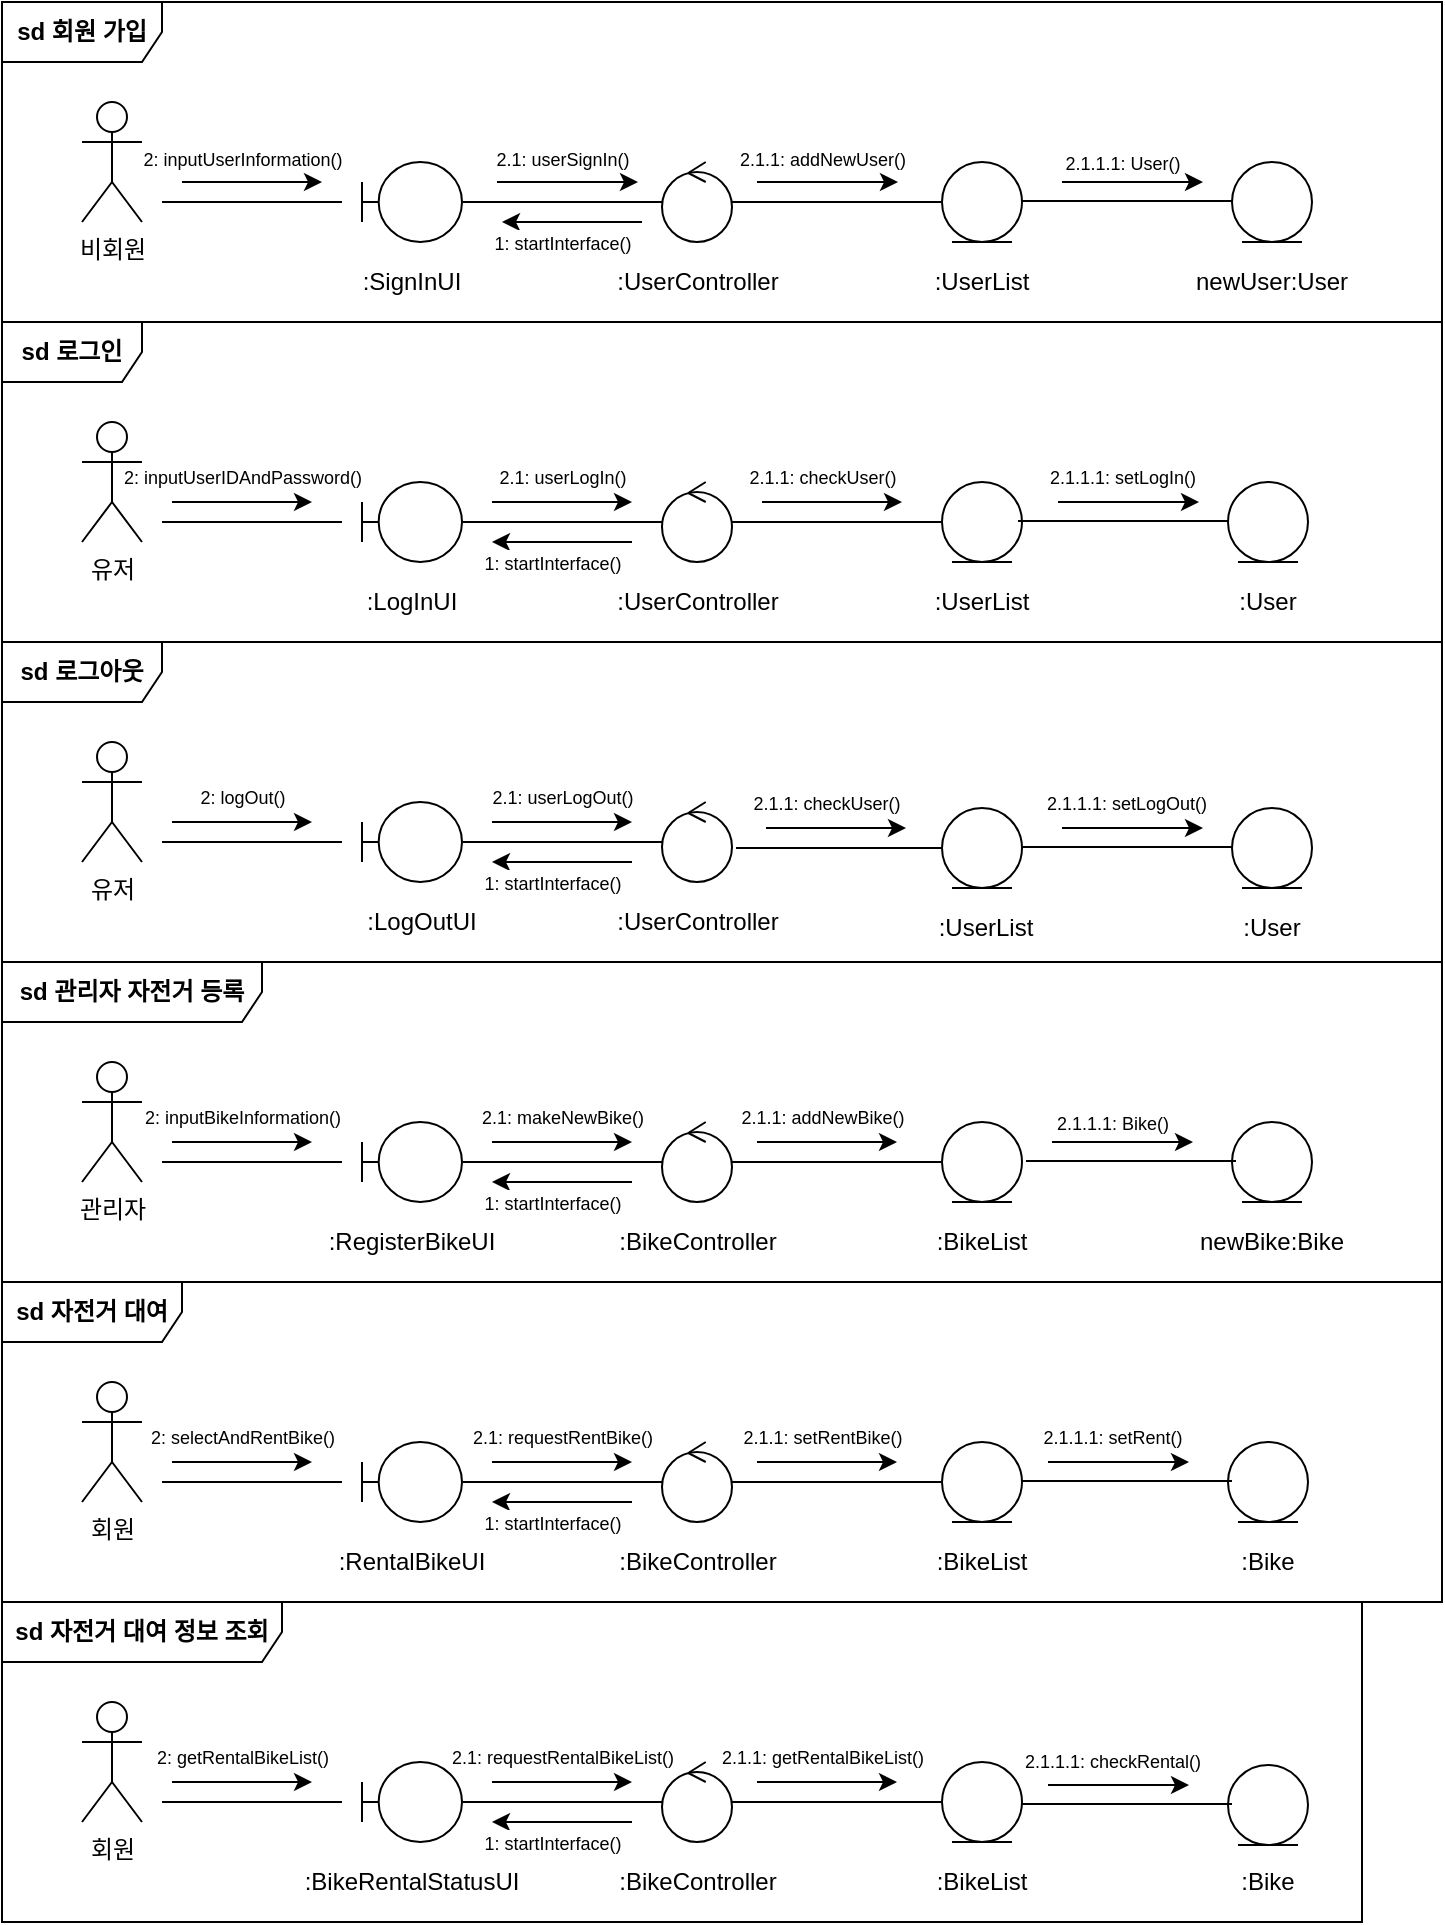 <mxfile version="27.0.6">
  <diagram name="페이지-1" id="LpcLOc-bHB498l8kdQqJ">
    <mxGraphModel dx="1306" dy="773" grid="1" gridSize="10" guides="1" tooltips="1" connect="1" arrows="1" fold="1" page="1" pageScale="1" pageWidth="827" pageHeight="1169" math="0" shadow="0">
      <root>
        <mxCell id="0" />
        <mxCell id="1" parent="0" />
        <mxCell id="1dg3niT85zZYfEjJVxOW-2" value="비회원" style="shape=umlActor;verticalLabelPosition=bottom;verticalAlign=top;html=1;" parent="1" vertex="1">
          <mxGeometry x="40" y="50" width="30" height="60" as="geometry" />
        </mxCell>
        <mxCell id="1dg3niT85zZYfEjJVxOW-20" style="edgeStyle=orthogonalEdgeStyle;rounded=0;orthogonalLoop=1;jettySize=auto;html=1;endArrow=none;startFill=0;" parent="1" source="1dg3niT85zZYfEjJVxOW-9" target="1dg3niT85zZYfEjJVxOW-10" edge="1">
          <mxGeometry relative="1" as="geometry" />
        </mxCell>
        <mxCell id="1dg3niT85zZYfEjJVxOW-9" value="" style="shape=umlBoundary;whiteSpace=wrap;html=1;" parent="1" vertex="1">
          <mxGeometry x="180" y="80" width="50" height="40" as="geometry" />
        </mxCell>
        <mxCell id="1dg3niT85zZYfEjJVxOW-22" style="edgeStyle=orthogonalEdgeStyle;rounded=0;orthogonalLoop=1;jettySize=auto;html=1;entryX=0;entryY=0.5;entryDx=0;entryDy=0;endArrow=none;startFill=0;" parent="1" source="1dg3niT85zZYfEjJVxOW-10" target="1dg3niT85zZYfEjJVxOW-11" edge="1">
          <mxGeometry relative="1" as="geometry" />
        </mxCell>
        <mxCell id="1dg3niT85zZYfEjJVxOW-10" value="" style="ellipse;shape=umlControl;whiteSpace=wrap;html=1;" parent="1" vertex="1">
          <mxGeometry x="330" y="80" width="35" height="40" as="geometry" />
        </mxCell>
        <mxCell id="1dg3niT85zZYfEjJVxOW-11" value="" style="ellipse;shape=umlEntity;whiteSpace=wrap;html=1;" parent="1" vertex="1">
          <mxGeometry x="470" y="80" width="40" height="40" as="geometry" />
        </mxCell>
        <mxCell id="1dg3niT85zZYfEjJVxOW-12" value=":SignInUI" style="text;html=1;align=center;verticalAlign=middle;whiteSpace=wrap;rounded=0;" parent="1" vertex="1">
          <mxGeometry x="175" y="130" width="60" height="20" as="geometry" />
        </mxCell>
        <mxCell id="1dg3niT85zZYfEjJVxOW-15" value=":UserController" style="text;html=1;align=center;verticalAlign=middle;whiteSpace=wrap;rounded=0;" parent="1" vertex="1">
          <mxGeometry x="317.5" y="130" width="60" height="20" as="geometry" />
        </mxCell>
        <mxCell id="1dg3niT85zZYfEjJVxOW-16" value=":UserList" style="text;html=1;align=center;verticalAlign=middle;whiteSpace=wrap;rounded=0;" parent="1" vertex="1">
          <mxGeometry x="460" y="130" width="60" height="20" as="geometry" />
        </mxCell>
        <mxCell id="1dg3niT85zZYfEjJVxOW-24" value="" style="endArrow=none;html=1;rounded=0;" parent="1" edge="1">
          <mxGeometry width="50" height="50" relative="1" as="geometry">
            <mxPoint x="170" y="100" as="sourcePoint" />
            <mxPoint x="80" y="100" as="targetPoint" />
          </mxGeometry>
        </mxCell>
        <mxCell id="1dg3niT85zZYfEjJVxOW-30" value="" style="endArrow=classic;html=1;rounded=0;" parent="1" edge="1">
          <mxGeometry width="50" height="50" relative="1" as="geometry">
            <mxPoint x="90" y="90" as="sourcePoint" />
            <mxPoint x="160" y="90" as="targetPoint" />
          </mxGeometry>
        </mxCell>
        <mxCell id="1dg3niT85zZYfEjJVxOW-32" value="&lt;font style=&quot;font-size: 9px;&quot;&gt;2: inputUserInformation()&lt;/font&gt;" style="edgeLabel;html=1;align=center;verticalAlign=middle;resizable=0;points=[];" parent="1" vertex="1" connectable="0">
          <mxGeometry x="120" y="78" as="geometry" />
        </mxCell>
        <mxCell id="1dg3niT85zZYfEjJVxOW-34" value="" style="endArrow=classic;html=1;rounded=0;" parent="1" edge="1">
          <mxGeometry width="50" height="50" relative="1" as="geometry">
            <mxPoint x="247.5" y="90" as="sourcePoint" />
            <mxPoint x="318" y="90" as="targetPoint" />
          </mxGeometry>
        </mxCell>
        <mxCell id="1dg3niT85zZYfEjJVxOW-35" value="&lt;font style=&quot;font-size: 9px;&quot;&gt;2.1: userSignIn()&lt;/font&gt;" style="edgeLabel;html=1;align=center;verticalAlign=middle;resizable=0;points=[];" parent="1" vertex="1" connectable="0">
          <mxGeometry x="280" y="78" as="geometry" />
        </mxCell>
        <mxCell id="1dg3niT85zZYfEjJVxOW-36" value="" style="endArrow=classic;html=1;rounded=0;" parent="1" edge="1">
          <mxGeometry width="50" height="50" relative="1" as="geometry">
            <mxPoint x="377.5" y="90" as="sourcePoint" />
            <mxPoint x="448" y="90" as="targetPoint" />
          </mxGeometry>
        </mxCell>
        <mxCell id="1dg3niT85zZYfEjJVxOW-37" value="&lt;font style=&quot;font-size: 9px;&quot;&gt;2.1.1: addNewUser()&lt;/font&gt;" style="edgeLabel;html=1;align=center;verticalAlign=middle;resizable=0;points=[];" parent="1" vertex="1" connectable="0">
          <mxGeometry x="410" y="78" as="geometry" />
        </mxCell>
        <mxCell id="1dg3niT85zZYfEjJVxOW-39" value="&lt;b&gt;sd 회원 가입&lt;/b&gt;" style="shape=umlFrame;whiteSpace=wrap;html=1;pointerEvents=0;width=80;height=30;" parent="1" vertex="1">
          <mxGeometry width="720" height="160" as="geometry" />
        </mxCell>
        <mxCell id="1dg3niT85zZYfEjJVxOW-40" value="유저" style="shape=umlActor;verticalLabelPosition=bottom;verticalAlign=top;html=1;" parent="1" vertex="1">
          <mxGeometry x="40" y="210" width="30" height="60" as="geometry" />
        </mxCell>
        <mxCell id="1dg3niT85zZYfEjJVxOW-41" style="edgeStyle=orthogonalEdgeStyle;rounded=0;orthogonalLoop=1;jettySize=auto;html=1;endArrow=none;startFill=0;" parent="1" source="1dg3niT85zZYfEjJVxOW-42" target="1dg3niT85zZYfEjJVxOW-44" edge="1">
          <mxGeometry relative="1" as="geometry" />
        </mxCell>
        <mxCell id="1dg3niT85zZYfEjJVxOW-42" value="" style="shape=umlBoundary;whiteSpace=wrap;html=1;" parent="1" vertex="1">
          <mxGeometry x="180" y="240" width="50" height="40" as="geometry" />
        </mxCell>
        <mxCell id="1dg3niT85zZYfEjJVxOW-43" style="edgeStyle=orthogonalEdgeStyle;rounded=0;orthogonalLoop=1;jettySize=auto;html=1;entryX=0;entryY=0.5;entryDx=0;entryDy=0;endArrow=none;startFill=0;" parent="1" source="1dg3niT85zZYfEjJVxOW-44" target="1dg3niT85zZYfEjJVxOW-45" edge="1">
          <mxGeometry relative="1" as="geometry" />
        </mxCell>
        <mxCell id="1dg3niT85zZYfEjJVxOW-44" value="" style="ellipse;shape=umlControl;whiteSpace=wrap;html=1;" parent="1" vertex="1">
          <mxGeometry x="330" y="240" width="35" height="40" as="geometry" />
        </mxCell>
        <mxCell id="1dg3niT85zZYfEjJVxOW-45" value="" style="ellipse;shape=umlEntity;whiteSpace=wrap;html=1;" parent="1" vertex="1">
          <mxGeometry x="470" y="240" width="40" height="40" as="geometry" />
        </mxCell>
        <mxCell id="1dg3niT85zZYfEjJVxOW-46" value="" style="endArrow=none;html=1;rounded=0;" parent="1" edge="1">
          <mxGeometry width="50" height="50" relative="1" as="geometry">
            <mxPoint x="170" y="260" as="sourcePoint" />
            <mxPoint x="80" y="260" as="targetPoint" />
          </mxGeometry>
        </mxCell>
        <mxCell id="1dg3niT85zZYfEjJVxOW-47" value=":LogInUI" style="text;html=1;align=center;verticalAlign=middle;whiteSpace=wrap;rounded=0;" parent="1" vertex="1">
          <mxGeometry x="175" y="290" width="60" height="20" as="geometry" />
        </mxCell>
        <mxCell id="1dg3niT85zZYfEjJVxOW-48" value=":UserController" style="text;html=1;align=center;verticalAlign=middle;whiteSpace=wrap;rounded=0;" parent="1" vertex="1">
          <mxGeometry x="317.5" y="290" width="60" height="20" as="geometry" />
        </mxCell>
        <mxCell id="1dg3niT85zZYfEjJVxOW-49" value=":UserList" style="text;html=1;align=center;verticalAlign=middle;whiteSpace=wrap;rounded=0;" parent="1" vertex="1">
          <mxGeometry x="460" y="290" width="60" height="20" as="geometry" />
        </mxCell>
        <mxCell id="1dg3niT85zZYfEjJVxOW-50" value="" style="endArrow=classic;html=1;rounded=0;" parent="1" edge="1">
          <mxGeometry width="50" height="50" relative="1" as="geometry">
            <mxPoint x="85" y="250" as="sourcePoint" />
            <mxPoint x="155" y="250" as="targetPoint" />
          </mxGeometry>
        </mxCell>
        <mxCell id="1dg3niT85zZYfEjJVxOW-51" value="&lt;font style=&quot;font-size: 9px;&quot;&gt;2: inputUserIDAndPassword()&lt;/font&gt;" style="edgeLabel;html=1;align=center;verticalAlign=middle;resizable=0;points=[];" parent="1" vertex="1" connectable="0">
          <mxGeometry x="120" y="237" as="geometry" />
        </mxCell>
        <mxCell id="1dg3niT85zZYfEjJVxOW-52" value="" style="endArrow=classic;html=1;rounded=0;" parent="1" edge="1">
          <mxGeometry width="50" height="50" relative="1" as="geometry">
            <mxPoint x="245" y="250" as="sourcePoint" />
            <mxPoint x="315" y="250" as="targetPoint" />
          </mxGeometry>
        </mxCell>
        <mxCell id="1dg3niT85zZYfEjJVxOW-53" value="&lt;font style=&quot;font-size: 9px;&quot;&gt;2.1: userLogIn()&lt;/font&gt;" style="edgeLabel;html=1;align=center;verticalAlign=middle;resizable=0;points=[];" parent="1" vertex="1" connectable="0">
          <mxGeometry x="280" y="237" as="geometry" />
        </mxCell>
        <mxCell id="1dg3niT85zZYfEjJVxOW-54" value="" style="endArrow=classic;html=1;rounded=0;" parent="1" edge="1">
          <mxGeometry width="50" height="50" relative="1" as="geometry">
            <mxPoint x="380" y="250" as="sourcePoint" />
            <mxPoint x="450" y="250" as="targetPoint" />
          </mxGeometry>
        </mxCell>
        <mxCell id="1dg3niT85zZYfEjJVxOW-55" value="&lt;font style=&quot;font-size: 9px;&quot;&gt;2.1.1: checkUser()&lt;/font&gt;" style="edgeLabel;html=1;align=center;verticalAlign=middle;resizable=0;points=[];" parent="1" vertex="1" connectable="0">
          <mxGeometry x="410" y="237" as="geometry" />
        </mxCell>
        <mxCell id="1dg3niT85zZYfEjJVxOW-56" value="&lt;b&gt;sd 로그인&lt;/b&gt;" style="shape=umlFrame;whiteSpace=wrap;html=1;pointerEvents=0;width=70;height=30;" parent="1" vertex="1">
          <mxGeometry y="160" width="720" height="160" as="geometry" />
        </mxCell>
        <mxCell id="1dg3niT85zZYfEjJVxOW-57" value="유저" style="shape=umlActor;verticalLabelPosition=bottom;verticalAlign=top;html=1;" parent="1" vertex="1">
          <mxGeometry x="40" y="370" width="30" height="60" as="geometry" />
        </mxCell>
        <mxCell id="1dg3niT85zZYfEjJVxOW-58" style="edgeStyle=orthogonalEdgeStyle;rounded=0;orthogonalLoop=1;jettySize=auto;html=1;endArrow=none;startFill=0;" parent="1" source="1dg3niT85zZYfEjJVxOW-59" target="1dg3niT85zZYfEjJVxOW-61" edge="1">
          <mxGeometry relative="1" as="geometry" />
        </mxCell>
        <mxCell id="1dg3niT85zZYfEjJVxOW-59" value="" style="shape=umlBoundary;whiteSpace=wrap;html=1;" parent="1" vertex="1">
          <mxGeometry x="180" y="400" width="50" height="40" as="geometry" />
        </mxCell>
        <mxCell id="1dg3niT85zZYfEjJVxOW-61" value="" style="ellipse;shape=umlControl;whiteSpace=wrap;html=1;" parent="1" vertex="1">
          <mxGeometry x="330" y="400" width="35" height="40" as="geometry" />
        </mxCell>
        <mxCell id="1dg3niT85zZYfEjJVxOW-63" value="" style="endArrow=none;html=1;rounded=0;" parent="1" edge="1">
          <mxGeometry width="50" height="50" relative="1" as="geometry">
            <mxPoint x="170" y="420" as="sourcePoint" />
            <mxPoint x="80" y="420" as="targetPoint" />
          </mxGeometry>
        </mxCell>
        <mxCell id="1dg3niT85zZYfEjJVxOW-64" value="" style="endArrow=classic;html=1;rounded=0;" parent="1" edge="1">
          <mxGeometry width="50" height="50" relative="1" as="geometry">
            <mxPoint x="85" y="410" as="sourcePoint" />
            <mxPoint x="155" y="410" as="targetPoint" />
          </mxGeometry>
        </mxCell>
        <mxCell id="1dg3niT85zZYfEjJVxOW-65" value="&lt;font style=&quot;font-size: 9px;&quot;&gt;2: logOut()&lt;/font&gt;" style="edgeLabel;html=1;align=center;verticalAlign=middle;resizable=0;points=[];" parent="1" vertex="1" connectable="0">
          <mxGeometry x="120" y="397" as="geometry" />
        </mxCell>
        <mxCell id="1dg3niT85zZYfEjJVxOW-66" value="" style="endArrow=classic;html=1;rounded=0;" parent="1" edge="1">
          <mxGeometry width="50" height="50" relative="1" as="geometry">
            <mxPoint x="245" y="410" as="sourcePoint" />
            <mxPoint x="315" y="410" as="targetPoint" />
          </mxGeometry>
        </mxCell>
        <mxCell id="1dg3niT85zZYfEjJVxOW-67" value="&lt;font style=&quot;font-size: 9px;&quot;&gt;2.1: userLogOut()&lt;/font&gt;" style="edgeLabel;html=1;align=center;verticalAlign=middle;resizable=0;points=[];" parent="1" vertex="1" connectable="0">
          <mxGeometry x="280" y="397" as="geometry" />
        </mxCell>
        <mxCell id="1dg3niT85zZYfEjJVxOW-70" value=":LogOutUI" style="text;html=1;align=center;verticalAlign=middle;whiteSpace=wrap;rounded=0;" parent="1" vertex="1">
          <mxGeometry x="180" y="450" width="60" height="20" as="geometry" />
        </mxCell>
        <mxCell id="1dg3niT85zZYfEjJVxOW-71" value=":UserController" style="text;html=1;align=center;verticalAlign=middle;whiteSpace=wrap;rounded=0;" parent="1" vertex="1">
          <mxGeometry x="317.5" y="450" width="60" height="20" as="geometry" />
        </mxCell>
        <mxCell id="1dg3niT85zZYfEjJVxOW-72" value="관리자" style="shape=umlActor;verticalLabelPosition=bottom;verticalAlign=top;html=1;" parent="1" vertex="1">
          <mxGeometry x="40" y="530" width="30" height="60" as="geometry" />
        </mxCell>
        <mxCell id="1dg3niT85zZYfEjJVxOW-73" style="edgeStyle=orthogonalEdgeStyle;rounded=0;orthogonalLoop=1;jettySize=auto;html=1;endArrow=none;startFill=0;" parent="1" source="1dg3niT85zZYfEjJVxOW-74" target="1dg3niT85zZYfEjJVxOW-76" edge="1">
          <mxGeometry relative="1" as="geometry" />
        </mxCell>
        <mxCell id="1dg3niT85zZYfEjJVxOW-74" value="" style="shape=umlBoundary;whiteSpace=wrap;html=1;" parent="1" vertex="1">
          <mxGeometry x="180" y="560" width="50" height="40" as="geometry" />
        </mxCell>
        <mxCell id="1dg3niT85zZYfEjJVxOW-75" style="edgeStyle=orthogonalEdgeStyle;rounded=0;orthogonalLoop=1;jettySize=auto;html=1;entryX=0;entryY=0.5;entryDx=0;entryDy=0;endArrow=none;startFill=0;" parent="1" source="1dg3niT85zZYfEjJVxOW-76" target="1dg3niT85zZYfEjJVxOW-77" edge="1">
          <mxGeometry relative="1" as="geometry" />
        </mxCell>
        <mxCell id="1dg3niT85zZYfEjJVxOW-76" value="" style="ellipse;shape=umlControl;whiteSpace=wrap;html=1;" parent="1" vertex="1">
          <mxGeometry x="330" y="560" width="35" height="40" as="geometry" />
        </mxCell>
        <mxCell id="1dg3niT85zZYfEjJVxOW-77" value="" style="ellipse;shape=umlEntity;whiteSpace=wrap;html=1;" parent="1" vertex="1">
          <mxGeometry x="470" y="560" width="40" height="40" as="geometry" />
        </mxCell>
        <mxCell id="1dg3niT85zZYfEjJVxOW-78" value="" style="endArrow=none;html=1;rounded=0;" parent="1" edge="1">
          <mxGeometry width="50" height="50" relative="1" as="geometry">
            <mxPoint x="170" y="580" as="sourcePoint" />
            <mxPoint x="80" y="580" as="targetPoint" />
          </mxGeometry>
        </mxCell>
        <mxCell id="1dg3niT85zZYfEjJVxOW-79" value=":RegisterBikeUI" style="text;html=1;align=center;verticalAlign=middle;whiteSpace=wrap;rounded=0;" parent="1" vertex="1">
          <mxGeometry x="175" y="610" width="60" height="20" as="geometry" />
        </mxCell>
        <mxCell id="1dg3niT85zZYfEjJVxOW-80" value=":BikeController" style="text;html=1;align=center;verticalAlign=middle;whiteSpace=wrap;rounded=0;" parent="1" vertex="1">
          <mxGeometry x="317.5" y="610" width="60" height="20" as="geometry" />
        </mxCell>
        <mxCell id="1dg3niT85zZYfEjJVxOW-81" value=":BikeList" style="text;html=1;align=center;verticalAlign=middle;whiteSpace=wrap;rounded=0;" parent="1" vertex="1">
          <mxGeometry x="460" y="610" width="60" height="20" as="geometry" />
        </mxCell>
        <mxCell id="1dg3niT85zZYfEjJVxOW-82" value="" style="endArrow=classic;html=1;rounded=0;" parent="1" edge="1">
          <mxGeometry width="50" height="50" relative="1" as="geometry">
            <mxPoint x="85" y="570" as="sourcePoint" />
            <mxPoint x="155" y="570" as="targetPoint" />
          </mxGeometry>
        </mxCell>
        <mxCell id="1dg3niT85zZYfEjJVxOW-83" value="&lt;font style=&quot;font-size: 9px;&quot;&gt;2: inputBikeInformation()&lt;/font&gt;" style="edgeLabel;html=1;align=center;verticalAlign=middle;resizable=0;points=[];" parent="1" vertex="1" connectable="0">
          <mxGeometry x="120" y="557" as="geometry" />
        </mxCell>
        <mxCell id="1dg3niT85zZYfEjJVxOW-84" value="" style="endArrow=classic;html=1;rounded=0;" parent="1" edge="1">
          <mxGeometry width="50" height="50" relative="1" as="geometry">
            <mxPoint x="245" y="570" as="sourcePoint" />
            <mxPoint x="315" y="570" as="targetPoint" />
          </mxGeometry>
        </mxCell>
        <mxCell id="1dg3niT85zZYfEjJVxOW-85" value="&lt;font style=&quot;font-size: 9px;&quot;&gt;2.1: makeNewBike()&lt;/font&gt;" style="edgeLabel;html=1;align=center;verticalAlign=middle;resizable=0;points=[];" parent="1" vertex="1" connectable="0">
          <mxGeometry x="280" y="557" as="geometry" />
        </mxCell>
        <mxCell id="1dg3niT85zZYfEjJVxOW-86" value="" style="endArrow=classic;html=1;rounded=0;" parent="1" edge="1">
          <mxGeometry width="50" height="50" relative="1" as="geometry">
            <mxPoint x="377.5" y="570" as="sourcePoint" />
            <mxPoint x="447.5" y="570" as="targetPoint" />
          </mxGeometry>
        </mxCell>
        <mxCell id="1dg3niT85zZYfEjJVxOW-87" value="&lt;font style=&quot;font-size: 9px;&quot;&gt;2.1.1: addNewBike()&lt;/font&gt;" style="edgeLabel;html=1;align=center;verticalAlign=middle;resizable=0;points=[];" parent="1" vertex="1" connectable="0">
          <mxGeometry x="410" y="557" as="geometry" />
        </mxCell>
        <mxCell id="1dg3niT85zZYfEjJVxOW-88" value="&lt;b&gt;sd 로그아웃&lt;/b&gt;" style="shape=umlFrame;whiteSpace=wrap;html=1;pointerEvents=0;width=80;height=30;" parent="1" vertex="1">
          <mxGeometry y="320" width="720" height="160" as="geometry" />
        </mxCell>
        <mxCell id="1dg3niT85zZYfEjJVxOW-92" value="회원" style="shape=umlActor;verticalLabelPosition=bottom;verticalAlign=top;html=1;" parent="1" vertex="1">
          <mxGeometry x="40" y="690" width="30" height="60" as="geometry" />
        </mxCell>
        <mxCell id="1dg3niT85zZYfEjJVxOW-93" style="edgeStyle=orthogonalEdgeStyle;rounded=0;orthogonalLoop=1;jettySize=auto;html=1;endArrow=none;startFill=0;" parent="1" source="1dg3niT85zZYfEjJVxOW-94" target="1dg3niT85zZYfEjJVxOW-96" edge="1">
          <mxGeometry relative="1" as="geometry" />
        </mxCell>
        <mxCell id="1dg3niT85zZYfEjJVxOW-94" value="" style="shape=umlBoundary;whiteSpace=wrap;html=1;" parent="1" vertex="1">
          <mxGeometry x="180" y="720" width="50" height="40" as="geometry" />
        </mxCell>
        <mxCell id="1dg3niT85zZYfEjJVxOW-95" style="edgeStyle=orthogonalEdgeStyle;rounded=0;orthogonalLoop=1;jettySize=auto;html=1;entryX=0;entryY=0.5;entryDx=0;entryDy=0;endArrow=none;startFill=0;" parent="1" source="1dg3niT85zZYfEjJVxOW-96" target="1dg3niT85zZYfEjJVxOW-97" edge="1">
          <mxGeometry relative="1" as="geometry" />
        </mxCell>
        <mxCell id="1dg3niT85zZYfEjJVxOW-96" value="" style="ellipse;shape=umlControl;whiteSpace=wrap;html=1;" parent="1" vertex="1">
          <mxGeometry x="330" y="720" width="35" height="40" as="geometry" />
        </mxCell>
        <mxCell id="1dg3niT85zZYfEjJVxOW-97" value="" style="ellipse;shape=umlEntity;whiteSpace=wrap;html=1;" parent="1" vertex="1">
          <mxGeometry x="470" y="720" width="40" height="40" as="geometry" />
        </mxCell>
        <mxCell id="1dg3niT85zZYfEjJVxOW-98" value="" style="endArrow=none;html=1;rounded=0;" parent="1" edge="1">
          <mxGeometry width="50" height="50" relative="1" as="geometry">
            <mxPoint x="170" y="740" as="sourcePoint" />
            <mxPoint x="80" y="740" as="targetPoint" />
          </mxGeometry>
        </mxCell>
        <mxCell id="1dg3niT85zZYfEjJVxOW-99" value=":RentalBikeUI" style="text;html=1;align=center;verticalAlign=middle;whiteSpace=wrap;rounded=0;" parent="1" vertex="1">
          <mxGeometry x="175" y="770" width="60" height="20" as="geometry" />
        </mxCell>
        <mxCell id="1dg3niT85zZYfEjJVxOW-100" value=":BikeController" style="text;html=1;align=center;verticalAlign=middle;whiteSpace=wrap;rounded=0;" parent="1" vertex="1">
          <mxGeometry x="317.5" y="770" width="60" height="20" as="geometry" />
        </mxCell>
        <mxCell id="1dg3niT85zZYfEjJVxOW-101" value=":BikeList" style="text;html=1;align=center;verticalAlign=middle;whiteSpace=wrap;rounded=0;" parent="1" vertex="1">
          <mxGeometry x="460" y="770" width="60" height="20" as="geometry" />
        </mxCell>
        <mxCell id="1dg3niT85zZYfEjJVxOW-102" value="" style="endArrow=classic;html=1;rounded=0;" parent="1" edge="1">
          <mxGeometry width="50" height="50" relative="1" as="geometry">
            <mxPoint x="85" y="730" as="sourcePoint" />
            <mxPoint x="155" y="730" as="targetPoint" />
          </mxGeometry>
        </mxCell>
        <mxCell id="1dg3niT85zZYfEjJVxOW-103" value="&lt;font style=&quot;font-size: 9px;&quot;&gt;2: selectAndRentBike()&lt;/font&gt;" style="edgeLabel;html=1;align=center;verticalAlign=middle;resizable=0;points=[];" parent="1" vertex="1" connectable="0">
          <mxGeometry x="120" y="717" as="geometry" />
        </mxCell>
        <mxCell id="1dg3niT85zZYfEjJVxOW-104" value="" style="endArrow=classic;html=1;rounded=0;" parent="1" edge="1">
          <mxGeometry width="50" height="50" relative="1" as="geometry">
            <mxPoint x="245" y="730" as="sourcePoint" />
            <mxPoint x="315" y="730" as="targetPoint" />
          </mxGeometry>
        </mxCell>
        <mxCell id="1dg3niT85zZYfEjJVxOW-105" value="&lt;font style=&quot;font-size: 9px;&quot;&gt;2.1: requestRentBike()&lt;/font&gt;" style="edgeLabel;html=1;align=center;verticalAlign=middle;resizable=0;points=[];" parent="1" vertex="1" connectable="0">
          <mxGeometry x="280" y="717" as="geometry" />
        </mxCell>
        <mxCell id="1dg3niT85zZYfEjJVxOW-106" value="" style="endArrow=classic;html=1;rounded=0;" parent="1" edge="1">
          <mxGeometry width="50" height="50" relative="1" as="geometry">
            <mxPoint x="377.5" y="730" as="sourcePoint" />
            <mxPoint x="447.5" y="730" as="targetPoint" />
          </mxGeometry>
        </mxCell>
        <mxCell id="1dg3niT85zZYfEjJVxOW-107" value="&lt;font style=&quot;font-size: 9px;&quot;&gt;2.1.1: setRentBike()&lt;/font&gt;" style="edgeLabel;html=1;align=center;verticalAlign=middle;resizable=0;points=[];" parent="1" vertex="1" connectable="0">
          <mxGeometry x="410" y="717" as="geometry" />
        </mxCell>
        <mxCell id="1dg3niT85zZYfEjJVxOW-108" value="&lt;b&gt;sd 관리자 자전거 등록&lt;/b&gt;" style="shape=umlFrame;whiteSpace=wrap;html=1;pointerEvents=0;width=130;height=30;" parent="1" vertex="1">
          <mxGeometry y="480" width="720" height="160" as="geometry" />
        </mxCell>
        <mxCell id="1dg3niT85zZYfEjJVxOW-109" value="회원" style="shape=umlActor;verticalLabelPosition=bottom;verticalAlign=top;html=1;" parent="1" vertex="1">
          <mxGeometry x="40" y="850" width="30" height="60" as="geometry" />
        </mxCell>
        <mxCell id="1dg3niT85zZYfEjJVxOW-110" style="edgeStyle=orthogonalEdgeStyle;rounded=0;orthogonalLoop=1;jettySize=auto;html=1;endArrow=none;startFill=0;" parent="1" source="1dg3niT85zZYfEjJVxOW-111" target="1dg3niT85zZYfEjJVxOW-113" edge="1">
          <mxGeometry relative="1" as="geometry" />
        </mxCell>
        <mxCell id="1dg3niT85zZYfEjJVxOW-111" value="" style="shape=umlBoundary;whiteSpace=wrap;html=1;" parent="1" vertex="1">
          <mxGeometry x="180" y="880" width="50" height="40" as="geometry" />
        </mxCell>
        <mxCell id="1dg3niT85zZYfEjJVxOW-112" style="edgeStyle=orthogonalEdgeStyle;rounded=0;orthogonalLoop=1;jettySize=auto;html=1;entryX=0;entryY=0.5;entryDx=0;entryDy=0;endArrow=none;startFill=0;" parent="1" source="1dg3niT85zZYfEjJVxOW-113" target="1dg3niT85zZYfEjJVxOW-114" edge="1">
          <mxGeometry relative="1" as="geometry" />
        </mxCell>
        <mxCell id="1dg3niT85zZYfEjJVxOW-113" value="" style="ellipse;shape=umlControl;whiteSpace=wrap;html=1;" parent="1" vertex="1">
          <mxGeometry x="330" y="880" width="35" height="40" as="geometry" />
        </mxCell>
        <mxCell id="1dg3niT85zZYfEjJVxOW-114" value="" style="ellipse;shape=umlEntity;whiteSpace=wrap;html=1;" parent="1" vertex="1">
          <mxGeometry x="470" y="880" width="40" height="40" as="geometry" />
        </mxCell>
        <mxCell id="1dg3niT85zZYfEjJVxOW-115" value="" style="endArrow=none;html=1;rounded=0;" parent="1" edge="1">
          <mxGeometry width="50" height="50" relative="1" as="geometry">
            <mxPoint x="170" y="900" as="sourcePoint" />
            <mxPoint x="80" y="900" as="targetPoint" />
          </mxGeometry>
        </mxCell>
        <mxCell id="1dg3niT85zZYfEjJVxOW-116" value=":BikeRentalStatusUI" style="text;html=1;align=center;verticalAlign=middle;whiteSpace=wrap;rounded=0;" parent="1" vertex="1">
          <mxGeometry x="175" y="930" width="60" height="20" as="geometry" />
        </mxCell>
        <mxCell id="1dg3niT85zZYfEjJVxOW-117" value=":BikeController" style="text;html=1;align=center;verticalAlign=middle;whiteSpace=wrap;rounded=0;" parent="1" vertex="1">
          <mxGeometry x="317.5" y="930" width="60" height="20" as="geometry" />
        </mxCell>
        <mxCell id="1dg3niT85zZYfEjJVxOW-118" value=":BikeList" style="text;html=1;align=center;verticalAlign=middle;whiteSpace=wrap;rounded=0;" parent="1" vertex="1">
          <mxGeometry x="460" y="930" width="60" height="20" as="geometry" />
        </mxCell>
        <mxCell id="1dg3niT85zZYfEjJVxOW-119" value="" style="endArrow=classic;html=1;rounded=0;" parent="1" edge="1">
          <mxGeometry width="50" height="50" relative="1" as="geometry">
            <mxPoint x="85" y="890" as="sourcePoint" />
            <mxPoint x="155" y="890" as="targetPoint" />
          </mxGeometry>
        </mxCell>
        <mxCell id="1dg3niT85zZYfEjJVxOW-120" value="&lt;font style=&quot;font-size: 9px;&quot;&gt;2: getRentalBikeList()&lt;/font&gt;" style="edgeLabel;html=1;align=center;verticalAlign=middle;resizable=0;points=[];" parent="1" vertex="1" connectable="0">
          <mxGeometry x="120" y="877" as="geometry" />
        </mxCell>
        <mxCell id="1dg3niT85zZYfEjJVxOW-121" value="" style="endArrow=classic;html=1;rounded=0;" parent="1" edge="1">
          <mxGeometry width="50" height="50" relative="1" as="geometry">
            <mxPoint x="245" y="890" as="sourcePoint" />
            <mxPoint x="315" y="890" as="targetPoint" />
          </mxGeometry>
        </mxCell>
        <mxCell id="1dg3niT85zZYfEjJVxOW-122" value="&lt;font style=&quot;font-size: 9px;&quot;&gt;2.1: requestRentalBikeList()&lt;/font&gt;" style="edgeLabel;html=1;align=center;verticalAlign=middle;resizable=0;points=[];" parent="1" vertex="1" connectable="0">
          <mxGeometry x="280" y="877" as="geometry" />
        </mxCell>
        <mxCell id="1dg3niT85zZYfEjJVxOW-123" value="" style="endArrow=classic;html=1;rounded=0;" parent="1" edge="1">
          <mxGeometry width="50" height="50" relative="1" as="geometry">
            <mxPoint x="377.5" y="890" as="sourcePoint" />
            <mxPoint x="447.5" y="890" as="targetPoint" />
          </mxGeometry>
        </mxCell>
        <mxCell id="1dg3niT85zZYfEjJVxOW-124" value="&lt;font style=&quot;font-size: 9px;&quot;&gt;2.1.1: getRentalBikeList()&lt;/font&gt;" style="edgeLabel;html=1;align=center;verticalAlign=middle;resizable=0;points=[];" parent="1" vertex="1" connectable="0">
          <mxGeometry x="410" y="877" as="geometry" />
        </mxCell>
        <mxCell id="1dg3niT85zZYfEjJVxOW-125" value="&lt;b&gt;sd 자전거 대여&lt;/b&gt;" style="shape=umlFrame;whiteSpace=wrap;html=1;pointerEvents=0;width=90;height=30;" parent="1" vertex="1">
          <mxGeometry y="640" width="720" height="160" as="geometry" />
        </mxCell>
        <mxCell id="1dg3niT85zZYfEjJVxOW-128" value="&lt;b&gt;sd 자전거 대여 정보 조회&lt;/b&gt;" style="shape=umlFrame;whiteSpace=wrap;html=1;pointerEvents=0;width=140;height=30;" parent="1" vertex="1">
          <mxGeometry y="800" width="680" height="160" as="geometry" />
        </mxCell>
        <mxCell id="aZiuY5QnRW1hILKYcpOn-1" value="" style="ellipse;shape=umlEntity;whiteSpace=wrap;html=1;" parent="1" vertex="1">
          <mxGeometry x="615" y="80" width="40" height="40" as="geometry" />
        </mxCell>
        <mxCell id="aZiuY5QnRW1hILKYcpOn-2" style="edgeStyle=orthogonalEdgeStyle;rounded=0;orthogonalLoop=1;jettySize=auto;html=1;entryX=0;entryY=0.5;entryDx=0;entryDy=0;endArrow=none;startFill=0;" parent="1" edge="1">
          <mxGeometry relative="1" as="geometry">
            <mxPoint x="510" y="99.5" as="sourcePoint" />
            <mxPoint x="615" y="99.5" as="targetPoint" />
          </mxGeometry>
        </mxCell>
        <mxCell id="aZiuY5QnRW1hILKYcpOn-3" value="newUser:User" style="text;html=1;align=center;verticalAlign=middle;whiteSpace=wrap;rounded=0;" parent="1" vertex="1">
          <mxGeometry x="605" y="130" width="60" height="20" as="geometry" />
        </mxCell>
        <mxCell id="aZiuY5QnRW1hILKYcpOn-4" value="" style="endArrow=classic;html=1;rounded=0;" parent="1" edge="1">
          <mxGeometry width="50" height="50" relative="1" as="geometry">
            <mxPoint x="530" y="90" as="sourcePoint" />
            <mxPoint x="600.5" y="90" as="targetPoint" />
          </mxGeometry>
        </mxCell>
        <mxCell id="aZiuY5QnRW1hILKYcpOn-5" value="&lt;font style=&quot;font-size: 9px;&quot;&gt;2.1.1.1: User()&lt;/font&gt;" style="edgeLabel;html=1;align=center;verticalAlign=middle;resizable=0;points=[];" parent="1" vertex="1" connectable="0">
          <mxGeometry x="560" y="80" as="geometry" />
        </mxCell>
        <mxCell id="aZiuY5QnRW1hILKYcpOn-8" value="" style="ellipse;shape=umlEntity;whiteSpace=wrap;html=1;" parent="1" vertex="1">
          <mxGeometry x="615" y="560" width="40" height="40" as="geometry" />
        </mxCell>
        <mxCell id="aZiuY5QnRW1hILKYcpOn-9" style="edgeStyle=orthogonalEdgeStyle;rounded=0;orthogonalLoop=1;jettySize=auto;html=1;entryX=0;entryY=0.5;entryDx=0;entryDy=0;endArrow=none;startFill=0;" parent="1" edge="1">
          <mxGeometry relative="1" as="geometry">
            <mxPoint x="512" y="579.5" as="sourcePoint" />
            <mxPoint x="617" y="579.5" as="targetPoint" />
          </mxGeometry>
        </mxCell>
        <mxCell id="aZiuY5QnRW1hILKYcpOn-10" value="" style="endArrow=classic;html=1;rounded=0;" parent="1" edge="1">
          <mxGeometry width="50" height="50" relative="1" as="geometry">
            <mxPoint x="525" y="570" as="sourcePoint" />
            <mxPoint x="595.5" y="570" as="targetPoint" />
          </mxGeometry>
        </mxCell>
        <mxCell id="aZiuY5QnRW1hILKYcpOn-11" value="&lt;font style=&quot;font-size: 9px;&quot;&gt;2.1.1.1: Bike()&lt;/font&gt;" style="edgeLabel;html=1;align=center;verticalAlign=middle;resizable=0;points=[];" parent="1" vertex="1" connectable="0">
          <mxGeometry x="555" y="560" as="geometry" />
        </mxCell>
        <mxCell id="aZiuY5QnRW1hILKYcpOn-12" value="newBike:Bike" style="text;html=1;align=center;verticalAlign=middle;whiteSpace=wrap;rounded=0;" parent="1" vertex="1">
          <mxGeometry x="605" y="610" width="60" height="20" as="geometry" />
        </mxCell>
        <mxCell id="aZiuY5QnRW1hILKYcpOn-13" value="" style="ellipse;shape=umlEntity;whiteSpace=wrap;html=1;" parent="1" vertex="1">
          <mxGeometry x="613" y="720" width="40" height="40" as="geometry" />
        </mxCell>
        <mxCell id="aZiuY5QnRW1hILKYcpOn-14" style="edgeStyle=orthogonalEdgeStyle;rounded=0;orthogonalLoop=1;jettySize=auto;html=1;entryX=0;entryY=0.5;entryDx=0;entryDy=0;endArrow=none;startFill=0;" parent="1" edge="1">
          <mxGeometry relative="1" as="geometry">
            <mxPoint x="510" y="739.5" as="sourcePoint" />
            <mxPoint x="615" y="739.5" as="targetPoint" />
          </mxGeometry>
        </mxCell>
        <mxCell id="aZiuY5QnRW1hILKYcpOn-15" value="" style="endArrow=classic;html=1;rounded=0;" parent="1" edge="1">
          <mxGeometry width="50" height="50" relative="1" as="geometry">
            <mxPoint x="523" y="730" as="sourcePoint" />
            <mxPoint x="593.5" y="730" as="targetPoint" />
          </mxGeometry>
        </mxCell>
        <mxCell id="aZiuY5QnRW1hILKYcpOn-16" value="&lt;font style=&quot;font-size: 9px;&quot;&gt;2.1.1.1: setRent()&lt;/font&gt;" style="edgeLabel;html=1;align=center;verticalAlign=middle;resizable=0;points=[];" parent="1" vertex="1" connectable="0">
          <mxGeometry x="555" y="717" as="geometry" />
        </mxCell>
        <mxCell id="aZiuY5QnRW1hILKYcpOn-17" value=":Bike" style="text;html=1;align=center;verticalAlign=middle;whiteSpace=wrap;rounded=0;" parent="1" vertex="1">
          <mxGeometry x="603" y="770" width="60" height="20" as="geometry" />
        </mxCell>
        <mxCell id="aZiuY5QnRW1hILKYcpOn-18" value="" style="ellipse;shape=umlEntity;whiteSpace=wrap;html=1;" parent="1" vertex="1">
          <mxGeometry x="613" y="881.5" width="40" height="40" as="geometry" />
        </mxCell>
        <mxCell id="aZiuY5QnRW1hILKYcpOn-19" style="edgeStyle=orthogonalEdgeStyle;rounded=0;orthogonalLoop=1;jettySize=auto;html=1;entryX=0;entryY=0.5;entryDx=0;entryDy=0;endArrow=none;startFill=0;" parent="1" edge="1">
          <mxGeometry relative="1" as="geometry">
            <mxPoint x="510" y="901" as="sourcePoint" />
            <mxPoint x="615" y="901" as="targetPoint" />
          </mxGeometry>
        </mxCell>
        <mxCell id="aZiuY5QnRW1hILKYcpOn-20" value="" style="endArrow=classic;html=1;rounded=0;" parent="1" edge="1">
          <mxGeometry width="50" height="50" relative="1" as="geometry">
            <mxPoint x="523" y="891.5" as="sourcePoint" />
            <mxPoint x="593.5" y="891.5" as="targetPoint" />
          </mxGeometry>
        </mxCell>
        <mxCell id="aZiuY5QnRW1hILKYcpOn-21" value="&lt;font style=&quot;font-size: 9px;&quot;&gt;2.1.1.1: checkRental()&lt;/font&gt;" style="edgeLabel;html=1;align=center;verticalAlign=middle;resizable=0;points=[];" parent="1" vertex="1" connectable="0">
          <mxGeometry x="555" y="878.5" as="geometry" />
        </mxCell>
        <mxCell id="aZiuY5QnRW1hILKYcpOn-22" value=":Bike" style="text;html=1;align=center;verticalAlign=middle;whiteSpace=wrap;rounded=0;" parent="1" vertex="1">
          <mxGeometry x="603" y="930" width="60" height="20" as="geometry" />
        </mxCell>
        <mxCell id="BSqdXY8JuAYTOew82lMM-1" value="" style="ellipse;shape=umlEntity;whiteSpace=wrap;html=1;" parent="1" vertex="1">
          <mxGeometry x="613" y="240" width="40" height="40" as="geometry" />
        </mxCell>
        <mxCell id="BSqdXY8JuAYTOew82lMM-2" value=":User" style="text;html=1;align=center;verticalAlign=middle;whiteSpace=wrap;rounded=0;" parent="1" vertex="1">
          <mxGeometry x="603" y="290" width="60" height="20" as="geometry" />
        </mxCell>
        <mxCell id="BSqdXY8JuAYTOew82lMM-3" value="" style="endArrow=classic;html=1;rounded=0;" parent="1" edge="1">
          <mxGeometry width="50" height="50" relative="1" as="geometry">
            <mxPoint x="528" y="250" as="sourcePoint" />
            <mxPoint x="598.5" y="250" as="targetPoint" />
          </mxGeometry>
        </mxCell>
        <mxCell id="BSqdXY8JuAYTOew82lMM-4" value="&lt;font style=&quot;font-size: 9px;&quot;&gt;2.1.1.1: setLogIn()&lt;/font&gt;" style="edgeLabel;html=1;align=center;verticalAlign=middle;resizable=0;points=[];" parent="1" vertex="1" connectable="0">
          <mxGeometry x="560" y="237" as="geometry" />
        </mxCell>
        <mxCell id="BSqdXY8JuAYTOew82lMM-5" style="edgeStyle=orthogonalEdgeStyle;rounded=0;orthogonalLoop=1;jettySize=auto;html=1;entryX=0;entryY=0.5;entryDx=0;entryDy=0;endArrow=none;startFill=0;" parent="1" edge="1">
          <mxGeometry relative="1" as="geometry">
            <mxPoint x="508" y="259.5" as="sourcePoint" />
            <mxPoint x="613" y="259.5" as="targetPoint" />
          </mxGeometry>
        </mxCell>
        <mxCell id="BSqdXY8JuAYTOew82lMM-22" style="edgeStyle=orthogonalEdgeStyle;rounded=0;orthogonalLoop=1;jettySize=auto;html=1;entryX=0;entryY=0.5;entryDx=0;entryDy=0;endArrow=none;startFill=0;" parent="1" edge="1">
          <mxGeometry relative="1" as="geometry">
            <mxPoint x="367" y="423" as="sourcePoint" />
            <mxPoint x="472" y="423" as="targetPoint" />
          </mxGeometry>
        </mxCell>
        <mxCell id="BSqdXY8JuAYTOew82lMM-23" value=":UserList" style="text;html=1;align=center;verticalAlign=middle;whiteSpace=wrap;rounded=0;" parent="1" vertex="1">
          <mxGeometry x="462" y="453" width="60" height="20" as="geometry" />
        </mxCell>
        <mxCell id="BSqdXY8JuAYTOew82lMM-24" value="" style="endArrow=classic;html=1;rounded=0;" parent="1" edge="1">
          <mxGeometry width="50" height="50" relative="1" as="geometry">
            <mxPoint x="382" y="413" as="sourcePoint" />
            <mxPoint x="452" y="413" as="targetPoint" />
          </mxGeometry>
        </mxCell>
        <mxCell id="BSqdXY8JuAYTOew82lMM-25" value="&lt;font style=&quot;font-size: 9px;&quot;&gt;2.1.1: checkUser()&lt;/font&gt;" style="edgeLabel;html=1;align=center;verticalAlign=middle;resizable=0;points=[];" parent="1" vertex="1" connectable="0">
          <mxGeometry x="412" y="400" as="geometry" />
        </mxCell>
        <mxCell id="BSqdXY8JuAYTOew82lMM-26" value="" style="ellipse;shape=umlEntity;whiteSpace=wrap;html=1;" parent="1" vertex="1">
          <mxGeometry x="615" y="403" width="40" height="40" as="geometry" />
        </mxCell>
        <mxCell id="BSqdXY8JuAYTOew82lMM-27" value="" style="endArrow=classic;html=1;rounded=0;" parent="1" edge="1">
          <mxGeometry width="50" height="50" relative="1" as="geometry">
            <mxPoint x="530" y="413" as="sourcePoint" />
            <mxPoint x="600.5" y="413" as="targetPoint" />
          </mxGeometry>
        </mxCell>
        <mxCell id="BSqdXY8JuAYTOew82lMM-28" value="&lt;font style=&quot;font-size: 9px;&quot;&gt;2.1.1.1: setLogOut()&lt;/font&gt;" style="edgeLabel;html=1;align=center;verticalAlign=middle;resizable=0;points=[];" parent="1" vertex="1" connectable="0">
          <mxGeometry x="562" y="400" as="geometry" />
        </mxCell>
        <mxCell id="BSqdXY8JuAYTOew82lMM-29" style="edgeStyle=orthogonalEdgeStyle;rounded=0;orthogonalLoop=1;jettySize=auto;html=1;entryX=0;entryY=0.5;entryDx=0;entryDy=0;endArrow=none;startFill=0;" parent="1" edge="1">
          <mxGeometry relative="1" as="geometry">
            <mxPoint x="510" y="422.5" as="sourcePoint" />
            <mxPoint x="615" y="422.5" as="targetPoint" />
          </mxGeometry>
        </mxCell>
        <mxCell id="BSqdXY8JuAYTOew82lMM-30" value="" style="ellipse;shape=umlEntity;whiteSpace=wrap;html=1;" parent="1" vertex="1">
          <mxGeometry x="470" y="403" width="40" height="40" as="geometry" />
        </mxCell>
        <mxCell id="BSqdXY8JuAYTOew82lMM-31" value=":User" style="text;html=1;align=center;verticalAlign=middle;whiteSpace=wrap;rounded=0;" parent="1" vertex="1">
          <mxGeometry x="605" y="453" width="60" height="20" as="geometry" />
        </mxCell>
        <mxCell id="3RkoQ12w1hzWOjSqMMZJ-1" value="" style="endArrow=classic;html=1;rounded=0;" edge="1" parent="1">
          <mxGeometry width="50" height="50" relative="1" as="geometry">
            <mxPoint x="320" y="110" as="sourcePoint" />
            <mxPoint x="250" y="110" as="targetPoint" />
          </mxGeometry>
        </mxCell>
        <mxCell id="3RkoQ12w1hzWOjSqMMZJ-2" value="&lt;font style=&quot;font-size: 9px;&quot;&gt;1: startInterface()&lt;/font&gt;" style="edgeLabel;html=1;align=center;verticalAlign=middle;resizable=0;points=[];" vertex="1" connectable="0" parent="1">
          <mxGeometry x="280" y="120" as="geometry" />
        </mxCell>
        <mxCell id="3RkoQ12w1hzWOjSqMMZJ-3" value="" style="endArrow=classic;html=1;rounded=0;" edge="1" parent="1">
          <mxGeometry width="50" height="50" relative="1" as="geometry">
            <mxPoint x="315" y="270" as="sourcePoint" />
            <mxPoint x="245" y="270" as="targetPoint" />
          </mxGeometry>
        </mxCell>
        <mxCell id="3RkoQ12w1hzWOjSqMMZJ-4" value="&lt;font style=&quot;font-size: 9px;&quot;&gt;1: startInterface()&lt;/font&gt;" style="edgeLabel;html=1;align=center;verticalAlign=middle;resizable=0;points=[];" vertex="1" connectable="0" parent="1">
          <mxGeometry x="275" y="280" as="geometry" />
        </mxCell>
        <mxCell id="3RkoQ12w1hzWOjSqMMZJ-5" value="" style="endArrow=classic;html=1;rounded=0;" edge="1" parent="1">
          <mxGeometry width="50" height="50" relative="1" as="geometry">
            <mxPoint x="315" y="430" as="sourcePoint" />
            <mxPoint x="245" y="430" as="targetPoint" />
          </mxGeometry>
        </mxCell>
        <mxCell id="3RkoQ12w1hzWOjSqMMZJ-6" value="&lt;font style=&quot;font-size: 9px;&quot;&gt;1: startInterface()&lt;/font&gt;" style="edgeLabel;html=1;align=center;verticalAlign=middle;resizable=0;points=[];" vertex="1" connectable="0" parent="1">
          <mxGeometry x="275" y="440" as="geometry" />
        </mxCell>
        <mxCell id="3RkoQ12w1hzWOjSqMMZJ-7" value="" style="endArrow=classic;html=1;rounded=0;" edge="1" parent="1">
          <mxGeometry width="50" height="50" relative="1" as="geometry">
            <mxPoint x="315" y="750" as="sourcePoint" />
            <mxPoint x="245" y="750" as="targetPoint" />
          </mxGeometry>
        </mxCell>
        <mxCell id="3RkoQ12w1hzWOjSqMMZJ-8" value="&lt;font style=&quot;font-size: 9px;&quot;&gt;1: startInterface()&lt;/font&gt;" style="edgeLabel;html=1;align=center;verticalAlign=middle;resizable=0;points=[];" vertex="1" connectable="0" parent="1">
          <mxGeometry x="275" y="760" as="geometry" />
        </mxCell>
        <mxCell id="3RkoQ12w1hzWOjSqMMZJ-9" value="" style="endArrow=classic;html=1;rounded=0;" edge="1" parent="1">
          <mxGeometry width="50" height="50" relative="1" as="geometry">
            <mxPoint x="315" y="590" as="sourcePoint" />
            <mxPoint x="245" y="590" as="targetPoint" />
          </mxGeometry>
        </mxCell>
        <mxCell id="3RkoQ12w1hzWOjSqMMZJ-10" value="&lt;font style=&quot;font-size: 9px;&quot;&gt;1: startInterface()&lt;/font&gt;" style="edgeLabel;html=1;align=center;verticalAlign=middle;resizable=0;points=[];" vertex="1" connectable="0" parent="1">
          <mxGeometry x="275" y="600" as="geometry" />
        </mxCell>
        <mxCell id="3RkoQ12w1hzWOjSqMMZJ-11" value="" style="endArrow=classic;html=1;rounded=0;" edge="1" parent="1">
          <mxGeometry width="50" height="50" relative="1" as="geometry">
            <mxPoint x="315" y="910" as="sourcePoint" />
            <mxPoint x="245" y="910" as="targetPoint" />
          </mxGeometry>
        </mxCell>
        <mxCell id="3RkoQ12w1hzWOjSqMMZJ-12" value="&lt;font style=&quot;font-size: 9px;&quot;&gt;1: startInterface()&lt;/font&gt;" style="edgeLabel;html=1;align=center;verticalAlign=middle;resizable=0;points=[];" vertex="1" connectable="0" parent="1">
          <mxGeometry x="275" y="920" as="geometry" />
        </mxCell>
      </root>
    </mxGraphModel>
  </diagram>
</mxfile>
